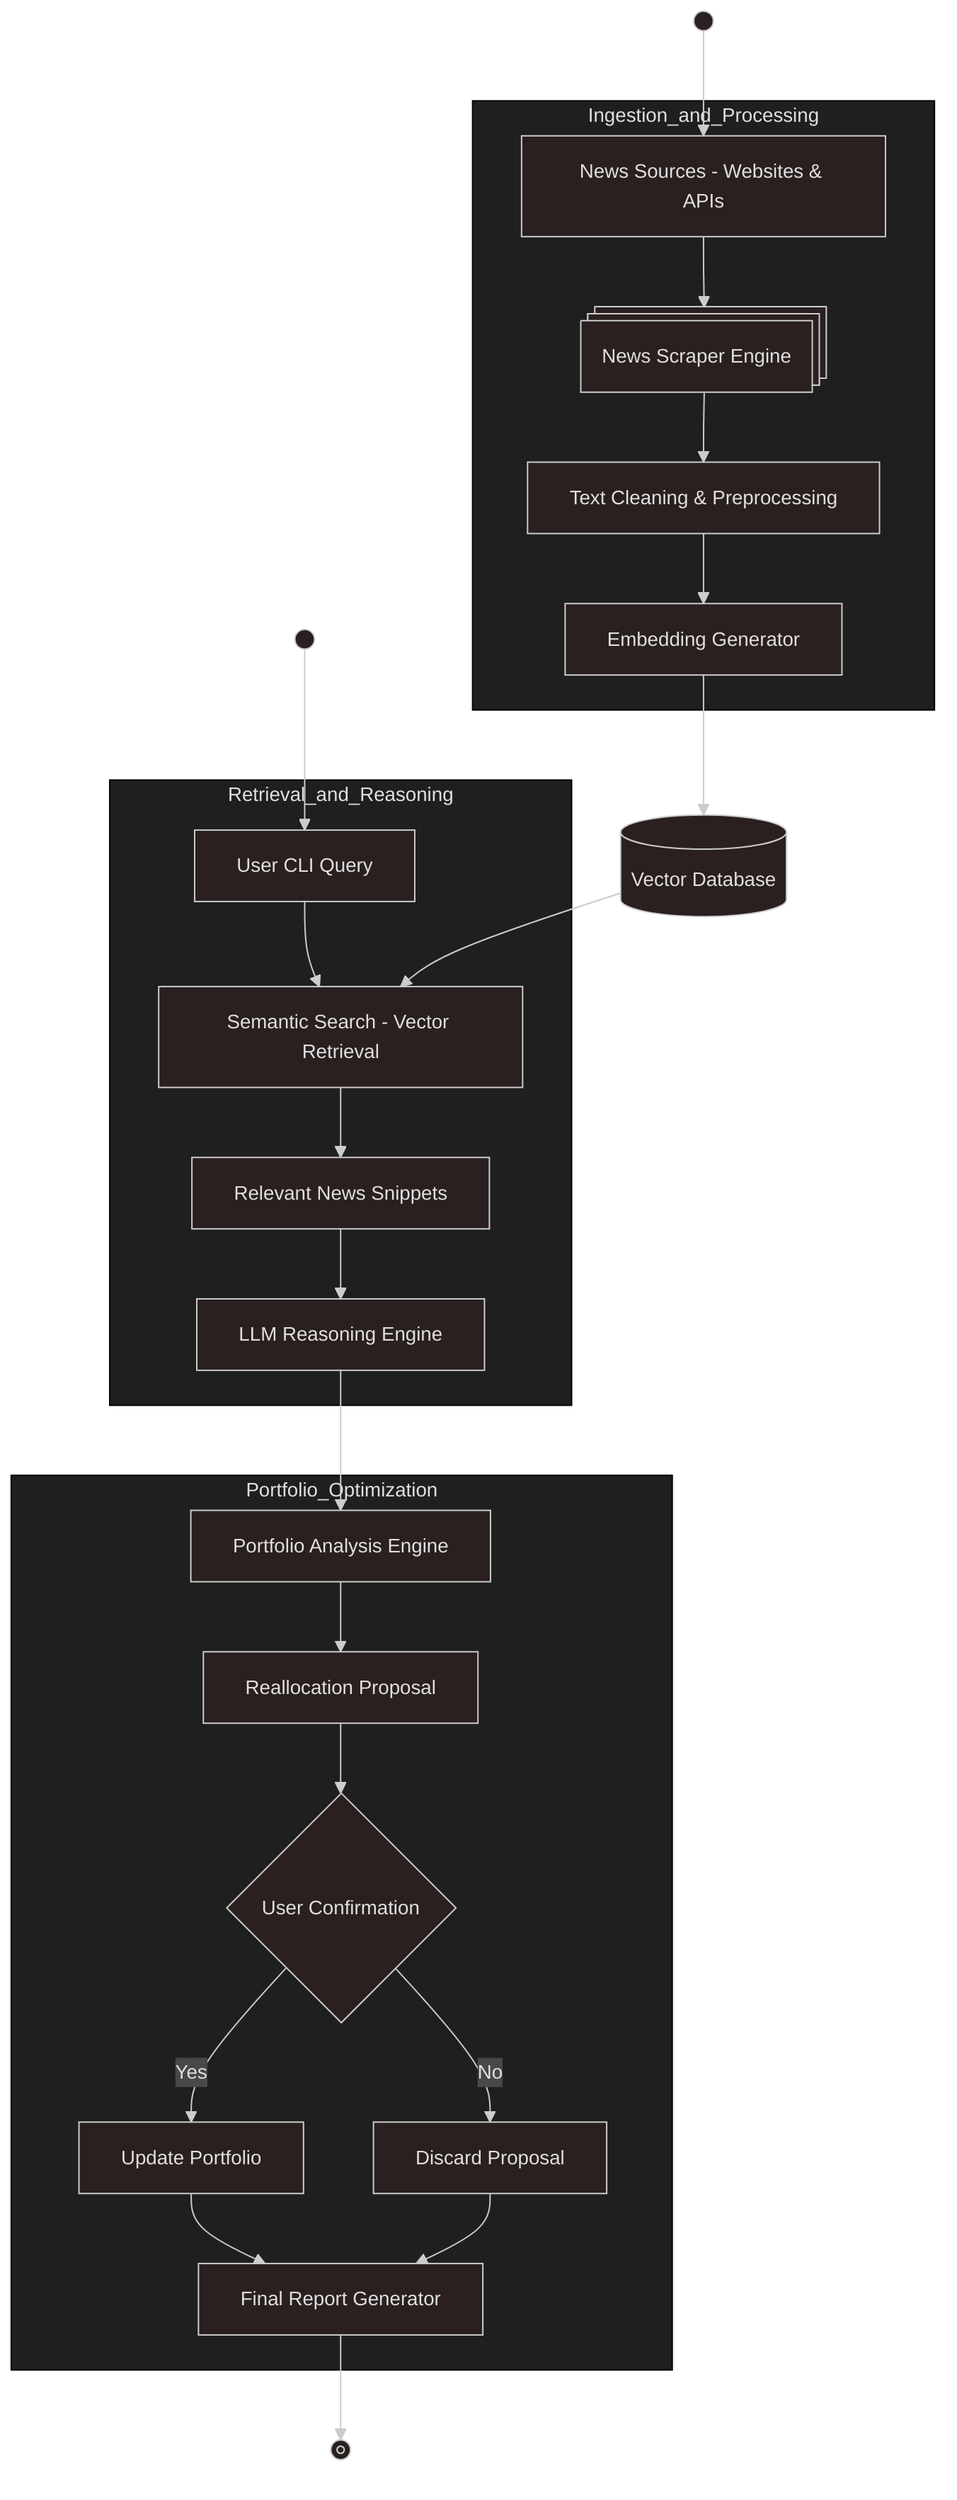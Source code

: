 ---
config:
  theme: neo-dark
  look: classic
---
flowchart TD
 subgraph Ingestion_and_Processing
        A["News Sources - Websites & APIs"]
        C["Text Cleaning & Preprocessing"]
        D["Embedding Generator"]
        n2["News Scraper Engine"]
  end
 subgraph Retrieval_and_Reasoning
        G["Semantic Search - Vector Retrieval"]
        F["User CLI Query"]
        H["Relevant News Snippets"]
        I["LLM Reasoning Engine"]
  end
 subgraph Portfolio_Optimization
        J["Portfolio Analysis Engine"]
        K["Reallocation Proposal"]
        L{"User Confirmation"}
        M["Update Portfolio"]
        N["Discard Proposal"]
        O["Final Report Generator"]
  end
    A --> n2
    C --> D
    D --> n1["Vector Database"]
    F --> G
    G --> H
    H --> I
    I --> J
    J --> K
    K --> L
    L -- Yes --> M
    L -- No --> N
    M --> O
    N --> O
    n1 --> G
    n2 --> C
    O --> n4["Stop"]
    n6["Start"] --> F
    n7["Start"] --> A
    n2@{ shape: procs}
    n1@{ shape: db}
    n4@{ shape: stop}
    n6@{ shape: start}
    n7@{ shape: start}